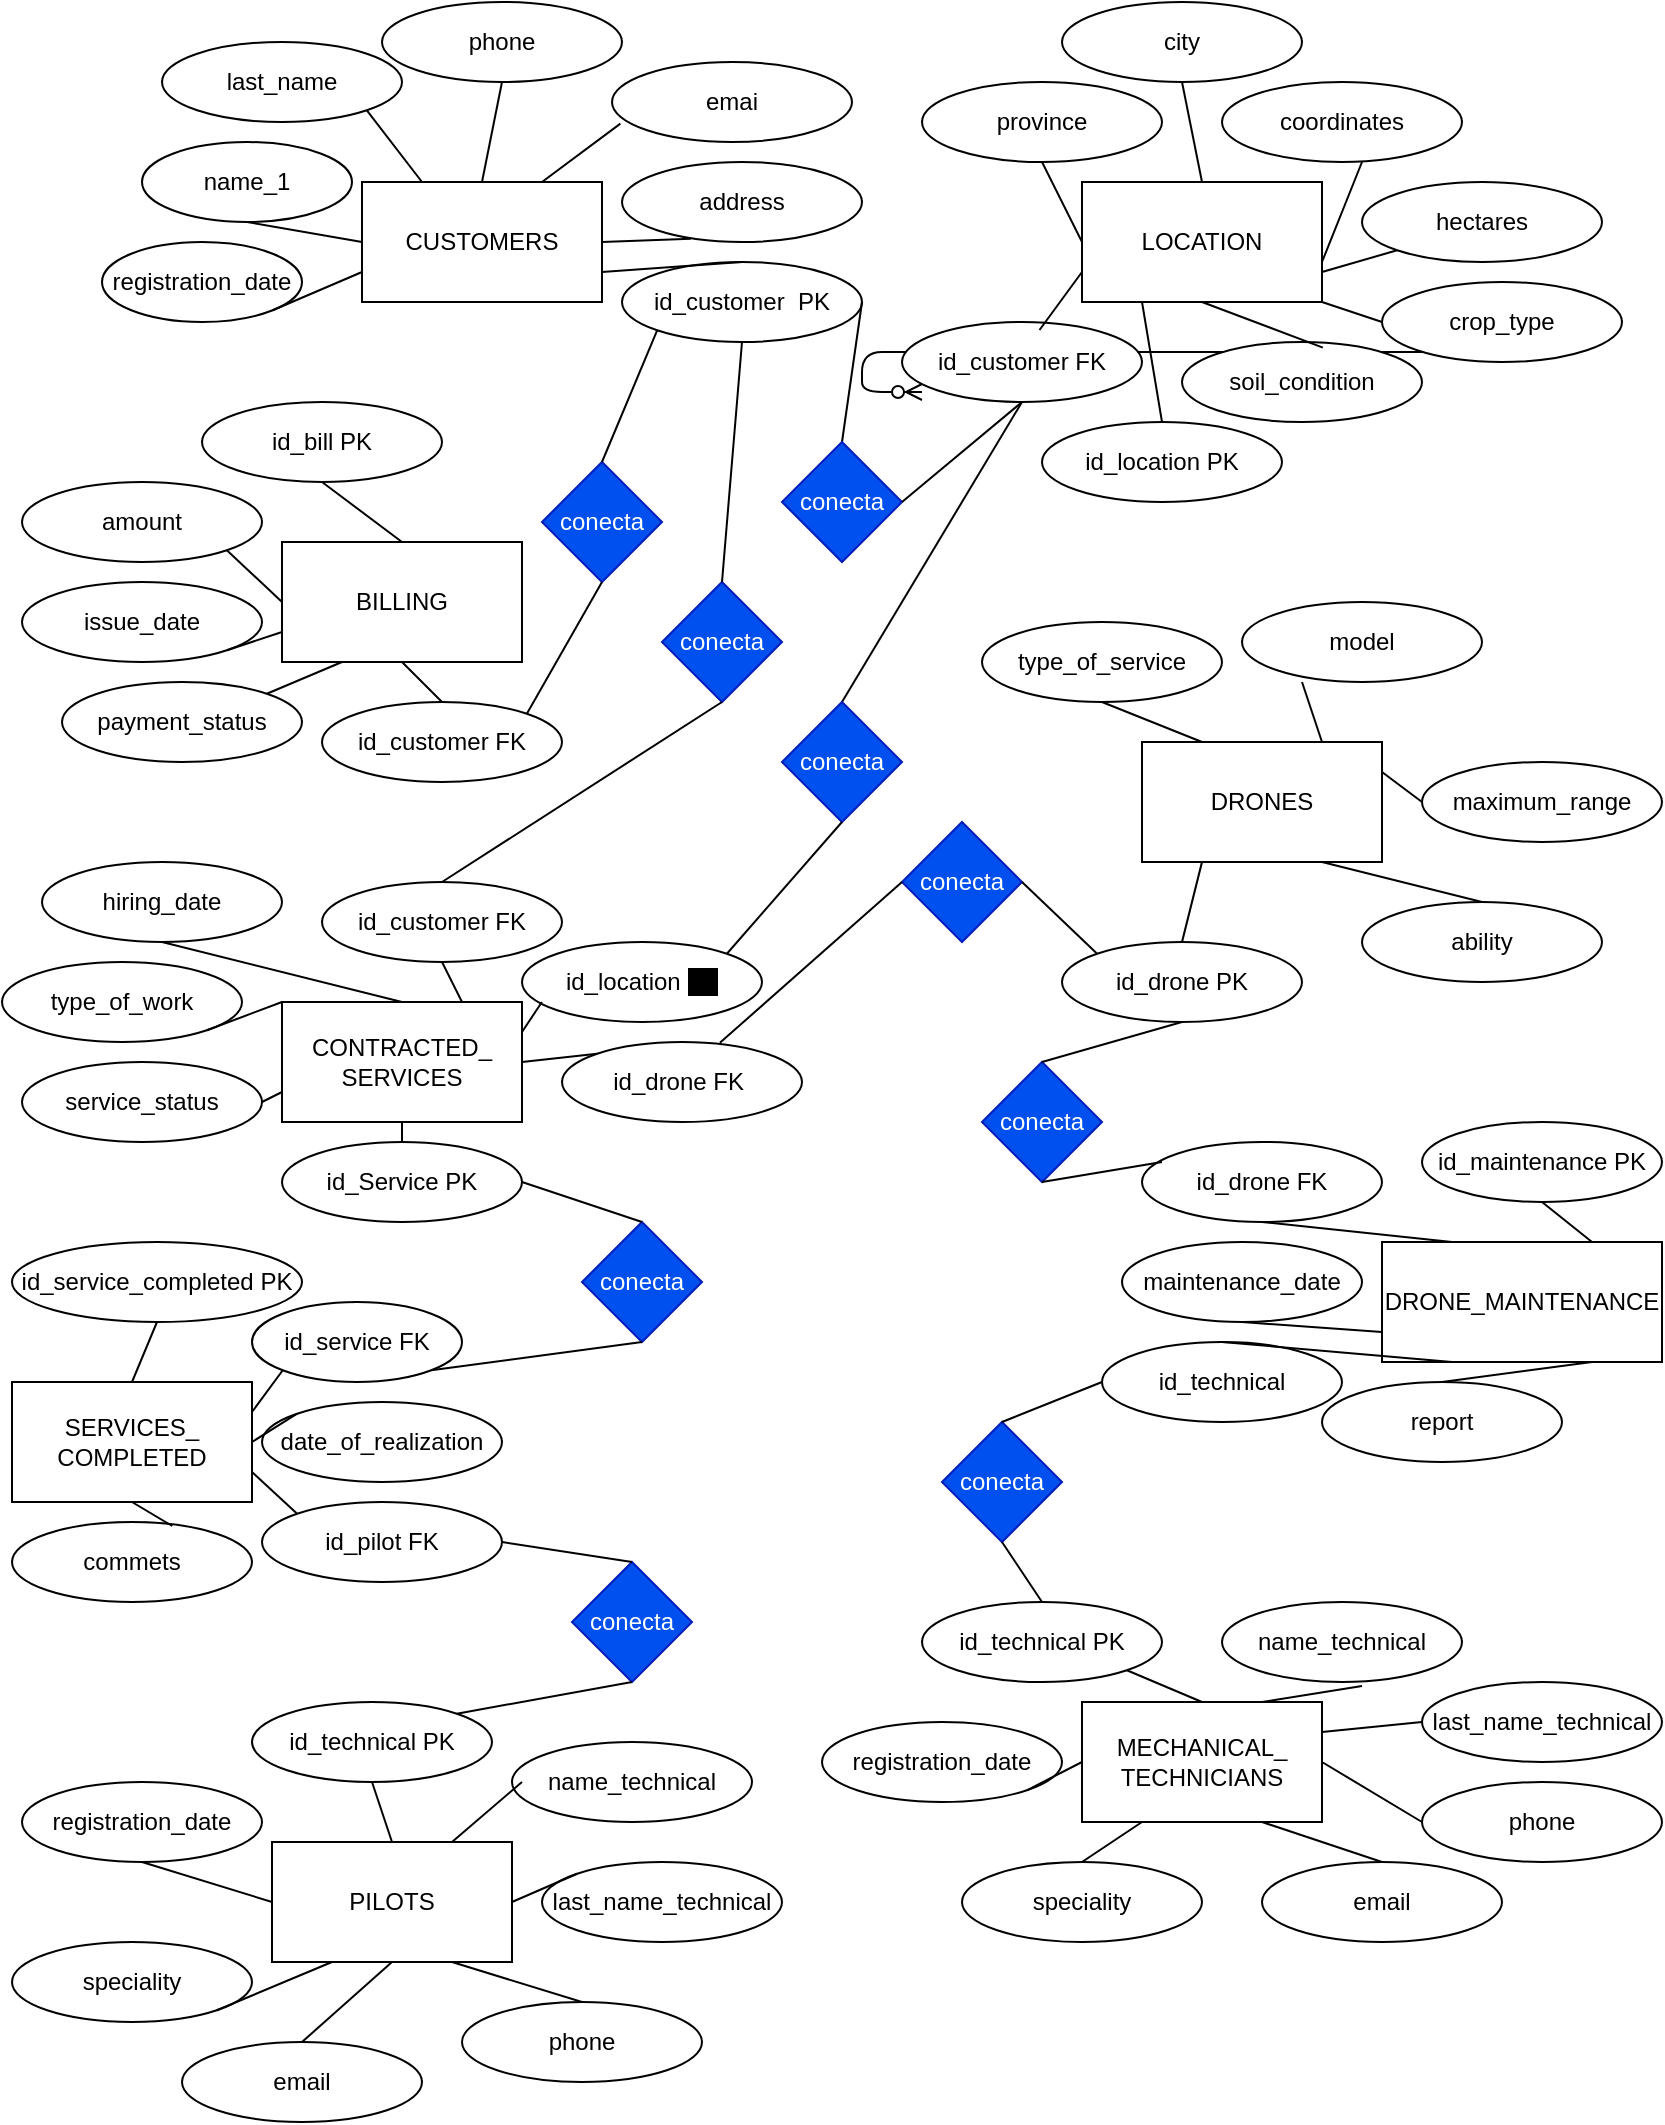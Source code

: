 <mxfile version="26.0.11">
  <diagram id="R2lEEEUBdFMjLlhIrx00" name="Page-1">
    <mxGraphModel dx="1050" dy="557" grid="1" gridSize="10" guides="1" tooltips="1" connect="1" arrows="1" fold="1" page="1" pageScale="1" pageWidth="850" pageHeight="1100" math="0" shadow="0" extFonts="Permanent Marker^https://fonts.googleapis.com/css?family=Permanent+Marker">
      <root>
        <mxCell id="0" />
        <mxCell id="1" parent="0" />
        <mxCell id="C-vyLk0tnHw3VtMMgP7b-12" value="" style="edgeStyle=entityRelationEdgeStyle;endArrow=ERzeroToMany;startArrow=ERone;endFill=1;startFill=0;" parent="1" edge="1">
          <mxGeometry width="100" height="100" relative="1" as="geometry">
            <mxPoint x="700" y="165" as="sourcePoint" />
            <mxPoint x="460" y="205" as="targetPoint" />
          </mxGeometry>
        </mxCell>
        <mxCell id="6nXi5a6gTjrj68JHjD3A-1" value="CUSTOMERS" style="rounded=0;whiteSpace=wrap;html=1;" parent="1" vertex="1">
          <mxGeometry x="180" y="100" width="120" height="60" as="geometry" />
        </mxCell>
        <mxCell id="6nXi5a6gTjrj68JHjD3A-2" value="id_customer&amp;nbsp; &lt;font style=&quot;color: light-dark(rgb(0, 0, 0), rgb(255, 0, 255));&quot;&gt;PK&lt;/font&gt;" style="ellipse;whiteSpace=wrap;html=1;" parent="1" vertex="1">
          <mxGeometry x="310" y="140" width="120" height="40" as="geometry" />
        </mxCell>
        <mxCell id="6nXi5a6gTjrj68JHjD3A-4" value="name_1" style="ellipse;whiteSpace=wrap;html=1;" parent="1" vertex="1">
          <mxGeometry x="70" y="80" width="105" height="40" as="geometry" />
        </mxCell>
        <mxCell id="6nXi5a6gTjrj68JHjD3A-5" value="last_name" style="ellipse;whiteSpace=wrap;html=1;" parent="1" vertex="1">
          <mxGeometry x="80" y="30" width="120" height="40" as="geometry" />
        </mxCell>
        <mxCell id="6nXi5a6gTjrj68JHjD3A-6" value="phone" style="ellipse;whiteSpace=wrap;html=1;" parent="1" vertex="1">
          <mxGeometry x="190" y="10" width="120" height="40" as="geometry" />
        </mxCell>
        <mxCell id="6nXi5a6gTjrj68JHjD3A-7" value="emai" style="ellipse;whiteSpace=wrap;html=1;" parent="1" vertex="1">
          <mxGeometry x="305" y="40" width="120" height="40" as="geometry" />
        </mxCell>
        <mxCell id="6nXi5a6gTjrj68JHjD3A-8" value="address" style="ellipse;whiteSpace=wrap;html=1;" parent="1" vertex="1">
          <mxGeometry x="310" y="90" width="120" height="40" as="geometry" />
        </mxCell>
        <mxCell id="6nXi5a6gTjrj68JHjD3A-10" style="edgeStyle=none;curved=1;rounded=0;orthogonalLoop=1;jettySize=auto;html=1;exitX=0.5;exitY=1;exitDx=0;exitDy=0;fontSize=12;startSize=8;endSize=8;" parent="1" source="6nXi5a6gTjrj68JHjD3A-7" target="6nXi5a6gTjrj68JHjD3A-7" edge="1">
          <mxGeometry relative="1" as="geometry" />
        </mxCell>
        <mxCell id="6nXi5a6gTjrj68JHjD3A-11" value="registration_date" style="ellipse;whiteSpace=wrap;html=1;" parent="1" vertex="1">
          <mxGeometry x="50" y="130" width="100" height="40" as="geometry" />
        </mxCell>
        <mxCell id="6nXi5a6gTjrj68JHjD3A-13" value="LOCATION" style="rounded=0;whiteSpace=wrap;html=1;" parent="1" vertex="1">
          <mxGeometry x="540" y="100" width="120" height="60" as="geometry" />
        </mxCell>
        <mxCell id="6nXi5a6gTjrj68JHjD3A-14" value="DRONES" style="rounded=0;whiteSpace=wrap;html=1;" parent="1" vertex="1">
          <mxGeometry x="570" y="380" width="120" height="60" as="geometry" />
        </mxCell>
        <mxCell id="6nXi5a6gTjrj68JHjD3A-15" value="id_location &lt;font style=&quot;color: light-dark(rgb(0, 0, 0), rgb(255, 51, 255));&quot;&gt;PK&lt;/font&gt;" style="ellipse;whiteSpace=wrap;html=1;" parent="1" vertex="1">
          <mxGeometry x="520" y="220" width="120" height="40" as="geometry" />
        </mxCell>
        <mxCell id="6nXi5a6gTjrj68JHjD3A-16" value="city" style="ellipse;whiteSpace=wrap;html=1;" parent="1" vertex="1">
          <mxGeometry x="530" y="10" width="120" height="40" as="geometry" />
        </mxCell>
        <mxCell id="6nXi5a6gTjrj68JHjD3A-17" value="coordinates" style="ellipse;whiteSpace=wrap;html=1;" parent="1" vertex="1">
          <mxGeometry x="610" y="50" width="120" height="40" as="geometry" />
        </mxCell>
        <mxCell id="6nXi5a6gTjrj68JHjD3A-18" value="hectares" style="ellipse;whiteSpace=wrap;html=1;" parent="1" vertex="1">
          <mxGeometry x="680" y="100" width="120" height="40" as="geometry" />
        </mxCell>
        <mxCell id="6nXi5a6gTjrj68JHjD3A-19" value="crop_type" style="ellipse;whiteSpace=wrap;html=1;" parent="1" vertex="1">
          <mxGeometry x="690" y="150" width="120" height="40" as="geometry" />
        </mxCell>
        <mxCell id="6nXi5a6gTjrj68JHjD3A-20" value="id_customer &lt;font style=&quot;color: light-dark(rgb(0, 0, 0), rgb(255, 255, 0));&quot;&gt;FK&lt;/font&gt;" style="ellipse;whiteSpace=wrap;html=1;" parent="1" vertex="1">
          <mxGeometry x="450" y="170" width="120" height="40" as="geometry" />
        </mxCell>
        <mxCell id="6nXi5a6gTjrj68JHjD3A-21" value="province" style="ellipse;whiteSpace=wrap;html=1;" parent="1" vertex="1">
          <mxGeometry x="460" y="50" width="120" height="40" as="geometry" />
        </mxCell>
        <mxCell id="6nXi5a6gTjrj68JHjD3A-22" value="soil_condition" style="ellipse;whiteSpace=wrap;html=1;" parent="1" vertex="1">
          <mxGeometry x="590" y="180" width="120" height="40" as="geometry" />
        </mxCell>
        <mxCell id="6nXi5a6gTjrj68JHjD3A-29" value="" style="endArrow=none;html=1;rounded=0;fontSize=12;startSize=8;endSize=8;curved=1;" parent="1" edge="1">
          <mxGeometry width="50" height="50" relative="1" as="geometry">
            <mxPoint x="660" y="140" as="sourcePoint" />
            <mxPoint x="680" y="90" as="targetPoint" />
            <Array as="points" />
          </mxGeometry>
        </mxCell>
        <mxCell id="6nXi5a6gTjrj68JHjD3A-30" value="" style="endArrow=none;html=1;rounded=0;fontSize=12;startSize=8;endSize=8;curved=1;exitX=0.5;exitY=0;exitDx=0;exitDy=0;entryX=0.5;entryY=1;entryDx=0;entryDy=0;" parent="1" source="6nXi5a6gTjrj68JHjD3A-13" target="6nXi5a6gTjrj68JHjD3A-16" edge="1">
          <mxGeometry width="50" height="50" relative="1" as="geometry">
            <mxPoint x="610" y="360" as="sourcePoint" />
            <mxPoint x="610" y="300" as="targetPoint" />
            <Array as="points" />
          </mxGeometry>
        </mxCell>
        <mxCell id="6nXi5a6gTjrj68JHjD3A-31" value="" style="endArrow=none;html=1;rounded=0;fontSize=12;startSize=8;endSize=8;curved=1;exitX=0;exitY=0.5;exitDx=0;exitDy=0;entryX=0.5;entryY=1;entryDx=0;entryDy=0;" parent="1" source="6nXi5a6gTjrj68JHjD3A-13" target="6nXi5a6gTjrj68JHjD3A-21" edge="1">
          <mxGeometry width="50" height="50" relative="1" as="geometry">
            <mxPoint x="620" y="230" as="sourcePoint" />
            <mxPoint x="670" y="180" as="targetPoint" />
          </mxGeometry>
        </mxCell>
        <mxCell id="6nXi5a6gTjrj68JHjD3A-32" value="" style="endArrow=none;html=1;rounded=0;fontSize=12;startSize=8;endSize=8;curved=1;entryX=1;entryY=0.75;entryDx=0;entryDy=0;exitX=0;exitY=1;exitDx=0;exitDy=0;" parent="1" source="6nXi5a6gTjrj68JHjD3A-18" target="6nXi5a6gTjrj68JHjD3A-13" edge="1">
          <mxGeometry width="50" height="50" relative="1" as="geometry">
            <mxPoint x="620" y="230" as="sourcePoint" />
            <mxPoint x="670" y="180" as="targetPoint" />
          </mxGeometry>
        </mxCell>
        <mxCell id="6nXi5a6gTjrj68JHjD3A-33" value="" style="endArrow=none;html=1;rounded=0;fontSize=12;startSize=8;endSize=8;curved=1;entryX=1;entryY=1;entryDx=0;entryDy=0;exitX=0;exitY=0.5;exitDx=0;exitDy=0;" parent="1" source="6nXi5a6gTjrj68JHjD3A-19" target="6nXi5a6gTjrj68JHjD3A-13" edge="1">
          <mxGeometry width="50" height="50" relative="1" as="geometry">
            <mxPoint x="620" y="230" as="sourcePoint" />
            <mxPoint x="670" y="180" as="targetPoint" />
          </mxGeometry>
        </mxCell>
        <mxCell id="6nXi5a6gTjrj68JHjD3A-36" value="" style="endArrow=none;html=1;rounded=0;fontSize=12;startSize=8;endSize=8;curved=1;entryX=0.5;entryY=1;entryDx=0;entryDy=0;exitX=0.587;exitY=0.07;exitDx=0;exitDy=0;exitPerimeter=0;" parent="1" source="6nXi5a6gTjrj68JHjD3A-22" target="6nXi5a6gTjrj68JHjD3A-13" edge="1">
          <mxGeometry width="50" height="50" relative="1" as="geometry">
            <mxPoint x="620" y="230" as="sourcePoint" />
            <mxPoint x="670" y="180" as="targetPoint" />
            <Array as="points" />
          </mxGeometry>
        </mxCell>
        <mxCell id="6nXi5a6gTjrj68JHjD3A-37" value="" style="endArrow=none;html=1;rounded=0;fontSize=12;startSize=8;endSize=8;curved=1;entryX=0.25;entryY=1;entryDx=0;entryDy=0;exitX=0.5;exitY=0;exitDx=0;exitDy=0;" parent="1" source="6nXi5a6gTjrj68JHjD3A-15" target="6nXi5a6gTjrj68JHjD3A-13" edge="1">
          <mxGeometry width="50" height="50" relative="1" as="geometry">
            <mxPoint x="620" y="230" as="sourcePoint" />
            <mxPoint x="670" y="180" as="targetPoint" />
          </mxGeometry>
        </mxCell>
        <mxCell id="6nXi5a6gTjrj68JHjD3A-38" value="" style="endArrow=none;html=1;rounded=0;fontSize=12;startSize=8;endSize=8;curved=1;entryX=0;entryY=0.75;entryDx=0;entryDy=0;exitX=0.573;exitY=0.1;exitDx=0;exitDy=0;exitPerimeter=0;" parent="1" source="6nXi5a6gTjrj68JHjD3A-20" target="6nXi5a6gTjrj68JHjD3A-13" edge="1">
          <mxGeometry width="50" height="50" relative="1" as="geometry">
            <mxPoint x="620" y="230" as="sourcePoint" />
            <mxPoint x="670" y="180" as="targetPoint" />
          </mxGeometry>
        </mxCell>
        <mxCell id="6nXi5a6gTjrj68JHjD3A-39" value="" style="endArrow=none;html=1;rounded=0;fontSize=12;startSize=8;endSize=8;curved=1;entryX=0.5;entryY=0;entryDx=0;entryDy=0;exitX=0.5;exitY=1;exitDx=0;exitDy=0;" parent="1" source="6nXi5a6gTjrj68JHjD3A-6" target="6nXi5a6gTjrj68JHjD3A-1" edge="1">
          <mxGeometry width="50" height="50" relative="1" as="geometry">
            <mxPoint x="620" y="230" as="sourcePoint" />
            <mxPoint x="670" y="180" as="targetPoint" />
          </mxGeometry>
        </mxCell>
        <mxCell id="6nXi5a6gTjrj68JHjD3A-40" value="" style="endArrow=none;html=1;rounded=0;fontSize=12;startSize=8;endSize=8;curved=1;entryX=0.035;entryY=0.77;entryDx=0;entryDy=0;entryPerimeter=0;exitX=0.75;exitY=0;exitDx=0;exitDy=0;" parent="1" source="6nXi5a6gTjrj68JHjD3A-1" target="6nXi5a6gTjrj68JHjD3A-7" edge="1">
          <mxGeometry width="50" height="50" relative="1" as="geometry">
            <mxPoint x="620" y="230" as="sourcePoint" />
            <mxPoint x="670" y="180" as="targetPoint" />
          </mxGeometry>
        </mxCell>
        <mxCell id="6nXi5a6gTjrj68JHjD3A-41" value="" style="endArrow=none;html=1;rounded=0;fontSize=12;startSize=8;endSize=8;curved=1;entryX=0.287;entryY=0.96;entryDx=0;entryDy=0;entryPerimeter=0;exitX=1;exitY=0.5;exitDx=0;exitDy=0;" parent="1" source="6nXi5a6gTjrj68JHjD3A-1" target="6nXi5a6gTjrj68JHjD3A-8" edge="1">
          <mxGeometry width="50" height="50" relative="1" as="geometry">
            <mxPoint x="620" y="230" as="sourcePoint" />
            <mxPoint x="670" y="180" as="targetPoint" />
          </mxGeometry>
        </mxCell>
        <mxCell id="6nXi5a6gTjrj68JHjD3A-43" value="" style="endArrow=none;html=1;rounded=0;fontSize=12;startSize=8;endSize=8;curved=1;entryX=0.5;entryY=0;entryDx=0;entryDy=0;exitX=1;exitY=0.75;exitDx=0;exitDy=0;" parent="1" source="6nXi5a6gTjrj68JHjD3A-1" target="6nXi5a6gTjrj68JHjD3A-2" edge="1">
          <mxGeometry width="50" height="50" relative="1" as="geometry">
            <mxPoint x="610" y="230" as="sourcePoint" />
            <mxPoint x="660" y="180" as="targetPoint" />
          </mxGeometry>
        </mxCell>
        <mxCell id="6nXi5a6gTjrj68JHjD3A-44" value="" style="endArrow=none;html=1;rounded=0;fontSize=12;startSize=8;endSize=8;curved=1;entryX=1;entryY=1;entryDx=0;entryDy=0;exitX=0.25;exitY=0;exitDx=0;exitDy=0;" parent="1" source="6nXi5a6gTjrj68JHjD3A-1" target="6nXi5a6gTjrj68JHjD3A-5" edge="1">
          <mxGeometry width="50" height="50" relative="1" as="geometry">
            <mxPoint x="610" y="230" as="sourcePoint" />
            <mxPoint x="660" y="180" as="targetPoint" />
          </mxGeometry>
        </mxCell>
        <mxCell id="6nXi5a6gTjrj68JHjD3A-45" value="" style="endArrow=none;html=1;rounded=0;fontSize=12;startSize=8;endSize=8;curved=1;entryX=0.5;entryY=1;entryDx=0;entryDy=0;exitX=0;exitY=0.5;exitDx=0;exitDy=0;" parent="1" source="6nXi5a6gTjrj68JHjD3A-1" target="6nXi5a6gTjrj68JHjD3A-4" edge="1">
          <mxGeometry width="50" height="50" relative="1" as="geometry">
            <mxPoint x="610" y="230" as="sourcePoint" />
            <mxPoint x="660" y="180" as="targetPoint" />
          </mxGeometry>
        </mxCell>
        <mxCell id="6nXi5a6gTjrj68JHjD3A-46" value="" style="endArrow=none;html=1;rounded=0;fontSize=12;startSize=8;endSize=8;curved=1;exitX=1;exitY=1;exitDx=0;exitDy=0;entryX=0;entryY=0.75;entryDx=0;entryDy=0;" parent="1" source="6nXi5a6gTjrj68JHjD3A-11" target="6nXi5a6gTjrj68JHjD3A-1" edge="1">
          <mxGeometry width="50" height="50" relative="1" as="geometry">
            <mxPoint x="610" y="230" as="sourcePoint" />
            <mxPoint x="660" y="180" as="targetPoint" />
          </mxGeometry>
        </mxCell>
        <mxCell id="6nXi5a6gTjrj68JHjD3A-47" value="" style="endArrow=none;html=1;rounded=0;fontSize=12;startSize=8;endSize=8;curved=1;entryX=0.5;entryY=0;entryDx=0;entryDy=0;exitX=1;exitY=0.5;exitDx=0;exitDy=0;" parent="1" source="6nXi5a6gTjrj68JHjD3A-2" target="6nXi5a6gTjrj68JHjD3A-48" edge="1">
          <mxGeometry width="50" height="50" relative="1" as="geometry">
            <mxPoint x="610" y="230" as="sourcePoint" />
            <mxPoint x="660" y="180" as="targetPoint" />
          </mxGeometry>
        </mxCell>
        <mxCell id="6nXi5a6gTjrj68JHjD3A-48" value="conecta" style="rhombus;whiteSpace=wrap;html=1;fillColor=#0050ef;fontColor=#ffffff;strokeColor=#001DBC;" parent="1" vertex="1">
          <mxGeometry x="390" y="230" width="60" height="60" as="geometry" />
        </mxCell>
        <mxCell id="6nXi5a6gTjrj68JHjD3A-49" value="" style="endArrow=none;html=1;rounded=0;fontSize=12;startSize=8;endSize=8;curved=1;entryX=0.5;entryY=1;entryDx=0;entryDy=0;exitX=1;exitY=0.5;exitDx=0;exitDy=0;" parent="1" source="6nXi5a6gTjrj68JHjD3A-48" target="6nXi5a6gTjrj68JHjD3A-20" edge="1">
          <mxGeometry width="50" height="50" relative="1" as="geometry">
            <mxPoint x="610" y="230" as="sourcePoint" />
            <mxPoint x="660" y="180" as="targetPoint" />
          </mxGeometry>
        </mxCell>
        <mxCell id="6nXi5a6gTjrj68JHjD3A-50" value="CONTRACTED_&lt;div&gt;SERVICES&lt;/div&gt;" style="rounded=0;whiteSpace=wrap;html=1;" parent="1" vertex="1">
          <mxGeometry x="140" y="510" width="120" height="60" as="geometry" />
        </mxCell>
        <mxCell id="6nXi5a6gTjrj68JHjD3A-51" value="id_customer &lt;font style=&quot;color: light-dark(rgb(0, 0, 0), rgb(255, 255, 0));&quot;&gt;FK&lt;/font&gt;" style="ellipse;whiteSpace=wrap;html=1;" parent="1" vertex="1">
          <mxGeometry x="160" y="450" width="120" height="40" as="geometry" />
        </mxCell>
        <mxCell id="6nXi5a6gTjrj68JHjD3A-52" value="hiring_date" style="ellipse;whiteSpace=wrap;html=1;" parent="1" vertex="1">
          <mxGeometry x="20" y="440" width="120" height="40" as="geometry" />
        </mxCell>
        <mxCell id="6nXi5a6gTjrj68JHjD3A-53" value="type_of_work" style="ellipse;whiteSpace=wrap;html=1;" parent="1" vertex="1">
          <mxGeometry y="490" width="120" height="40" as="geometry" />
        </mxCell>
        <mxCell id="6nXi5a6gTjrj68JHjD3A-54" value="service_status" style="ellipse;whiteSpace=wrap;html=1;" parent="1" vertex="1">
          <mxGeometry x="10" y="540" width="120" height="40" as="geometry" />
        </mxCell>
        <mxCell id="6nXi5a6gTjrj68JHjD3A-55" value="id_drone &lt;font style=&quot;color: light-dark(rgb(0, 0, 0), rgb(255, 255, 0));&quot;&gt;FK&lt;/font&gt;&amp;nbsp;" style="ellipse;whiteSpace=wrap;html=1;" parent="1" vertex="1">
          <mxGeometry x="280" y="530" width="120" height="40" as="geometry" />
        </mxCell>
        <mxCell id="6nXi5a6gTjrj68JHjD3A-56" value="id_Service &lt;font style=&quot;color: light-dark(rgb(0, 0, 0), rgb(255, 0, 255));&quot;&gt;PK&lt;/font&gt;" style="ellipse;whiteSpace=wrap;html=1;" parent="1" vertex="1">
          <mxGeometry x="140" y="580" width="120" height="40" as="geometry" />
        </mxCell>
        <mxCell id="6nXi5a6gTjrj68JHjD3A-57" value="id_location &lt;font style=&quot;color: light-dark(rgb(0, 0, 0), rgb(255, 255, 0)); background-color: light-dark(rgb(0, 0, 0), rgb(0, 0, 0));&quot;&gt;FK&lt;/font&gt;" style="ellipse;whiteSpace=wrap;html=1;" parent="1" vertex="1">
          <mxGeometry x="260" y="480" width="120" height="40" as="geometry" />
        </mxCell>
        <mxCell id="6nXi5a6gTjrj68JHjD3A-58" value="" style="endArrow=none;html=1;rounded=0;fontSize=12;startSize=8;endSize=8;curved=1;entryX=0.5;entryY=1;entryDx=0;entryDy=0;exitX=0.5;exitY=0;exitDx=0;exitDy=0;" parent="1" source="6nXi5a6gTjrj68JHjD3A-50" target="6nXi5a6gTjrj68JHjD3A-52" edge="1">
          <mxGeometry width="50" height="50" relative="1" as="geometry">
            <mxPoint x="240" y="290" as="sourcePoint" />
            <mxPoint x="290" y="240" as="targetPoint" />
          </mxGeometry>
        </mxCell>
        <mxCell id="6nXi5a6gTjrj68JHjD3A-59" value="" style="endArrow=none;html=1;rounded=0;fontSize=12;startSize=8;endSize=8;curved=1;entryX=0.5;entryY=1;entryDx=0;entryDy=0;exitX=0.75;exitY=0;exitDx=0;exitDy=0;" parent="1" source="6nXi5a6gTjrj68JHjD3A-50" target="6nXi5a6gTjrj68JHjD3A-51" edge="1">
          <mxGeometry width="50" height="50" relative="1" as="geometry">
            <mxPoint x="240" y="290" as="sourcePoint" />
            <mxPoint x="290" y="240" as="targetPoint" />
          </mxGeometry>
        </mxCell>
        <mxCell id="6nXi5a6gTjrj68JHjD3A-61" value="" style="endArrow=none;html=1;rounded=0;fontSize=12;startSize=8;endSize=8;curved=1;exitX=1;exitY=0.25;exitDx=0;exitDy=0;entryX=0.083;entryY=0.75;entryDx=0;entryDy=0;entryPerimeter=0;" parent="1" source="6nXi5a6gTjrj68JHjD3A-50" target="6nXi5a6gTjrj68JHjD3A-57" edge="1">
          <mxGeometry width="50" height="50" relative="1" as="geometry">
            <mxPoint x="240" y="290" as="sourcePoint" />
            <mxPoint x="320" y="380" as="targetPoint" />
          </mxGeometry>
        </mxCell>
        <mxCell id="6nXi5a6gTjrj68JHjD3A-62" value="" style="endArrow=none;html=1;rounded=0;fontSize=12;startSize=8;endSize=8;curved=1;entryX=0;entryY=0;entryDx=0;entryDy=0;exitX=1;exitY=0.5;exitDx=0;exitDy=0;" parent="1" source="6nXi5a6gTjrj68JHjD3A-50" target="6nXi5a6gTjrj68JHjD3A-55" edge="1">
          <mxGeometry width="50" height="50" relative="1" as="geometry">
            <mxPoint x="240" y="290" as="sourcePoint" />
            <mxPoint x="290" y="240" as="targetPoint" />
          </mxGeometry>
        </mxCell>
        <mxCell id="6nXi5a6gTjrj68JHjD3A-63" value="" style="endArrow=none;html=1;rounded=0;fontSize=12;startSize=8;endSize=8;curved=1;entryX=1;entryY=1;entryDx=0;entryDy=0;exitX=0;exitY=0;exitDx=0;exitDy=0;" parent="1" source="6nXi5a6gTjrj68JHjD3A-50" target="6nXi5a6gTjrj68JHjD3A-53" edge="1">
          <mxGeometry width="50" height="50" relative="1" as="geometry">
            <mxPoint x="240" y="290" as="sourcePoint" />
            <mxPoint x="290" y="240" as="targetPoint" />
          </mxGeometry>
        </mxCell>
        <mxCell id="6nXi5a6gTjrj68JHjD3A-65" value="" style="endArrow=none;html=1;rounded=0;fontSize=12;startSize=8;endSize=8;curved=1;entryX=0;entryY=0.75;entryDx=0;entryDy=0;exitX=1;exitY=0.5;exitDx=0;exitDy=0;" parent="1" source="6nXi5a6gTjrj68JHjD3A-54" target="6nXi5a6gTjrj68JHjD3A-50" edge="1">
          <mxGeometry width="50" height="50" relative="1" as="geometry">
            <mxPoint x="145" y="390" as="sourcePoint" />
            <mxPoint x="55" y="440" as="targetPoint" />
          </mxGeometry>
        </mxCell>
        <mxCell id="6nXi5a6gTjrj68JHjD3A-66" value="" style="endArrow=none;html=1;rounded=0;fontSize=12;startSize=8;endSize=8;curved=1;entryX=0.5;entryY=0;entryDx=0;entryDy=0;exitX=0.5;exitY=1;exitDx=0;exitDy=0;" parent="1" source="6nXi5a6gTjrj68JHjD3A-50" target="6nXi5a6gTjrj68JHjD3A-56" edge="1">
          <mxGeometry width="50" height="50" relative="1" as="geometry">
            <mxPoint x="240" y="290" as="sourcePoint" />
            <mxPoint x="290" y="240" as="targetPoint" />
          </mxGeometry>
        </mxCell>
        <mxCell id="6nXi5a6gTjrj68JHjD3A-83" value="conecta" style="rhombus;whiteSpace=wrap;html=1;fillColor=#0050ef;fontColor=#ffffff;strokeColor=#001DBC;" parent="1" vertex="1">
          <mxGeometry x="330" y="300" width="60" height="60" as="geometry" />
        </mxCell>
        <mxCell id="6nXi5a6gTjrj68JHjD3A-84" value="" style="endArrow=none;html=1;rounded=0;fontSize=12;startSize=8;endSize=8;curved=1;entryX=0.5;entryY=1;entryDx=0;entryDy=0;exitX=0.5;exitY=0;exitDx=0;exitDy=0;" parent="1" source="6nXi5a6gTjrj68JHjD3A-83" target="6nXi5a6gTjrj68JHjD3A-2" edge="1">
          <mxGeometry width="50" height="50" relative="1" as="geometry">
            <mxPoint x="240" y="290" as="sourcePoint" />
            <mxPoint x="290" y="240" as="targetPoint" />
          </mxGeometry>
        </mxCell>
        <mxCell id="6nXi5a6gTjrj68JHjD3A-85" value="" style="endArrow=none;html=1;rounded=0;fontSize=12;startSize=8;endSize=8;curved=1;entryX=0.5;entryY=1;entryDx=0;entryDy=0;exitX=0.5;exitY=0;exitDx=0;exitDy=0;" parent="1" source="6nXi5a6gTjrj68JHjD3A-51" target="6nXi5a6gTjrj68JHjD3A-83" edge="1">
          <mxGeometry width="50" height="50" relative="1" as="geometry">
            <mxPoint x="240" y="290" as="sourcePoint" />
            <mxPoint x="290" y="240" as="targetPoint" />
          </mxGeometry>
        </mxCell>
        <mxCell id="6nXi5a6gTjrj68JHjD3A-86" value="" style="endArrow=none;html=1;rounded=0;fontSize=12;startSize=8;endSize=8;curved=1;entryX=0.5;entryY=1;entryDx=0;entryDy=0;exitX=0.5;exitY=0;exitDx=0;exitDy=0;" parent="1" source="6nXi5a6gTjrj68JHjD3A-87" target="6nXi5a6gTjrj68JHjD3A-20" edge="1">
          <mxGeometry width="50" height="50" relative="1" as="geometry">
            <mxPoint x="495" y="390" as="sourcePoint" />
            <mxPoint x="545" y="340" as="targetPoint" />
          </mxGeometry>
        </mxCell>
        <mxCell id="6nXi5a6gTjrj68JHjD3A-87" value="conecta" style="rhombus;whiteSpace=wrap;html=1;fillColor=#0050ef;fontColor=#ffffff;strokeColor=#001DBC;" parent="1" vertex="1">
          <mxGeometry x="390" y="360" width="60" height="60" as="geometry" />
        </mxCell>
        <mxCell id="6nXi5a6gTjrj68JHjD3A-88" value="" style="endArrow=none;html=1;rounded=0;fontSize=12;startSize=8;endSize=8;curved=1;entryX=0.5;entryY=1;entryDx=0;entryDy=0;exitX=1;exitY=0;exitDx=0;exitDy=0;" parent="1" source="6nXi5a6gTjrj68JHjD3A-57" target="6nXi5a6gTjrj68JHjD3A-87" edge="1">
          <mxGeometry width="50" height="50" relative="1" as="geometry">
            <mxPoint x="460" y="290" as="sourcePoint" />
            <mxPoint x="510" y="240" as="targetPoint" />
          </mxGeometry>
        </mxCell>
        <mxCell id="6nXi5a6gTjrj68JHjD3A-89" value="id_drone &lt;font style=&quot;color: light-dark(rgb(0, 0, 0), rgb(255, 0, 255));&quot;&gt;PK&lt;/font&gt;" style="ellipse;whiteSpace=wrap;html=1;" parent="1" vertex="1">
          <mxGeometry x="530" y="480" width="120" height="40" as="geometry" />
        </mxCell>
        <mxCell id="6nXi5a6gTjrj68JHjD3A-90" value="model" style="ellipse;whiteSpace=wrap;html=1;" parent="1" vertex="1">
          <mxGeometry x="620" y="310" width="120" height="40" as="geometry" />
        </mxCell>
        <mxCell id="6nXi5a6gTjrj68JHjD3A-91" value="ability" style="ellipse;whiteSpace=wrap;html=1;" parent="1" vertex="1">
          <mxGeometry x="680" y="460" width="120" height="40" as="geometry" />
        </mxCell>
        <mxCell id="6nXi5a6gTjrj68JHjD3A-92" value="type_of_service" style="ellipse;whiteSpace=wrap;html=1;" parent="1" vertex="1">
          <mxGeometry x="490" y="320" width="120" height="40" as="geometry" />
        </mxCell>
        <mxCell id="6nXi5a6gTjrj68JHjD3A-93" value="maximum_range" style="ellipse;whiteSpace=wrap;html=1;" parent="1" vertex="1">
          <mxGeometry x="710" y="390" width="120" height="40" as="geometry" />
        </mxCell>
        <mxCell id="6nXi5a6gTjrj68JHjD3A-94" value="" style="endArrow=none;html=1;rounded=0;fontSize=12;startSize=8;endSize=8;curved=1;exitX=0.75;exitY=0;exitDx=0;exitDy=0;" parent="1" source="6nXi5a6gTjrj68JHjD3A-14" edge="1">
          <mxGeometry width="50" height="50" relative="1" as="geometry">
            <mxPoint x="600" y="400" as="sourcePoint" />
            <mxPoint x="650" y="350" as="targetPoint" />
          </mxGeometry>
        </mxCell>
        <mxCell id="6nXi5a6gTjrj68JHjD3A-96" value="" style="endArrow=none;html=1;rounded=0;fontSize=12;startSize=8;endSize=8;curved=1;entryX=0;entryY=0.5;entryDx=0;entryDy=0;exitX=1;exitY=0.25;exitDx=0;exitDy=0;" parent="1" source="6nXi5a6gTjrj68JHjD3A-14" target="6nXi5a6gTjrj68JHjD3A-93" edge="1">
          <mxGeometry width="50" height="50" relative="1" as="geometry">
            <mxPoint x="600" y="400" as="sourcePoint" />
            <mxPoint x="650" y="350" as="targetPoint" />
          </mxGeometry>
        </mxCell>
        <mxCell id="6nXi5a6gTjrj68JHjD3A-97" value="" style="endArrow=none;html=1;rounded=0;fontSize=12;startSize=8;endSize=8;curved=1;entryX=0.5;entryY=0;entryDx=0;entryDy=0;exitX=0.75;exitY=1;exitDx=0;exitDy=0;" parent="1" source="6nXi5a6gTjrj68JHjD3A-14" target="6nXi5a6gTjrj68JHjD3A-91" edge="1">
          <mxGeometry width="50" height="50" relative="1" as="geometry">
            <mxPoint x="600" y="400" as="sourcePoint" />
            <mxPoint x="650" y="350" as="targetPoint" />
          </mxGeometry>
        </mxCell>
        <mxCell id="6nXi5a6gTjrj68JHjD3A-99" value="" style="endArrow=none;html=1;rounded=0;fontSize=12;startSize=8;endSize=8;curved=1;entryX=0.5;entryY=1;entryDx=0;entryDy=0;exitX=0.25;exitY=0;exitDx=0;exitDy=0;" parent="1" source="6nXi5a6gTjrj68JHjD3A-14" target="6nXi5a6gTjrj68JHjD3A-92" edge="1">
          <mxGeometry width="50" height="50" relative="1" as="geometry">
            <mxPoint x="600" y="400" as="sourcePoint" />
            <mxPoint x="650" y="350" as="targetPoint" />
          </mxGeometry>
        </mxCell>
        <mxCell id="6nXi5a6gTjrj68JHjD3A-100" value="" style="endArrow=none;html=1;rounded=0;fontSize=12;startSize=8;endSize=8;curved=1;entryX=0.5;entryY=0;entryDx=0;entryDy=0;exitX=0.25;exitY=1;exitDx=0;exitDy=0;" parent="1" source="6nXi5a6gTjrj68JHjD3A-14" target="6nXi5a6gTjrj68JHjD3A-89" edge="1">
          <mxGeometry width="50" height="50" relative="1" as="geometry">
            <mxPoint x="600" y="400" as="sourcePoint" />
            <mxPoint x="650" y="350" as="targetPoint" />
          </mxGeometry>
        </mxCell>
        <mxCell id="6nXi5a6gTjrj68JHjD3A-101" value="conecta" style="rhombus;whiteSpace=wrap;html=1;fillColor=#0050ef;fontColor=#ffffff;strokeColor=#001DBC;" parent="1" vertex="1">
          <mxGeometry x="450" y="420" width="60" height="60" as="geometry" />
        </mxCell>
        <mxCell id="6nXi5a6gTjrj68JHjD3A-102" value="" style="endArrow=none;html=1;rounded=0;fontSize=12;startSize=8;endSize=8;curved=1;entryX=0.658;entryY=0.01;entryDx=0;entryDy=0;exitX=0;exitY=0.5;exitDx=0;exitDy=0;entryPerimeter=0;" parent="1" source="6nXi5a6gTjrj68JHjD3A-101" target="6nXi5a6gTjrj68JHjD3A-55" edge="1">
          <mxGeometry width="50" height="50" relative="1" as="geometry">
            <mxPoint x="330" y="460" as="sourcePoint" />
            <mxPoint x="380" y="410" as="targetPoint" />
          </mxGeometry>
        </mxCell>
        <mxCell id="6nXi5a6gTjrj68JHjD3A-103" value="" style="endArrow=none;html=1;rounded=0;fontSize=12;startSize=8;endSize=8;curved=1;entryX=0;entryY=0;entryDx=0;entryDy=0;exitX=1;exitY=0.5;exitDx=0;exitDy=0;" parent="1" source="6nXi5a6gTjrj68JHjD3A-101" target="6nXi5a6gTjrj68JHjD3A-89" edge="1">
          <mxGeometry width="50" height="50" relative="1" as="geometry">
            <mxPoint x="480" y="480" as="sourcePoint" />
            <mxPoint x="380" y="410" as="targetPoint" />
          </mxGeometry>
        </mxCell>
        <mxCell id="6nXi5a6gTjrj68JHjD3A-104" value="BILLING" style="rounded=0;whiteSpace=wrap;html=1;" parent="1" vertex="1">
          <mxGeometry x="140" y="280" width="120" height="60" as="geometry" />
        </mxCell>
        <mxCell id="6nXi5a6gTjrj68JHjD3A-105" value="id_bill &lt;font style=&quot;color: light-dark(rgb(0, 0, 0), rgb(255, 0, 255));&quot;&gt;PK&lt;/font&gt;" style="ellipse;whiteSpace=wrap;html=1;" parent="1" vertex="1">
          <mxGeometry x="100" y="210" width="120" height="40" as="geometry" />
        </mxCell>
        <mxCell id="6nXi5a6gTjrj68JHjD3A-106" value="id_customer &lt;font style=&quot;color: light-dark(rgb(0, 0, 0), rgb(255, 255, 0));&quot;&gt;FK&lt;/font&gt;" style="ellipse;whiteSpace=wrap;html=1;" parent="1" vertex="1">
          <mxGeometry x="160" y="360" width="120" height="40" as="geometry" />
        </mxCell>
        <mxCell id="6nXi5a6gTjrj68JHjD3A-107" value="payment_status" style="ellipse;whiteSpace=wrap;html=1;" parent="1" vertex="1">
          <mxGeometry x="30" y="350" width="120" height="40" as="geometry" />
        </mxCell>
        <mxCell id="6nXi5a6gTjrj68JHjD3A-108" value="issue_date" style="ellipse;whiteSpace=wrap;html=1;" parent="1" vertex="1">
          <mxGeometry x="10" y="300" width="120" height="40" as="geometry" />
        </mxCell>
        <mxCell id="6nXi5a6gTjrj68JHjD3A-109" value="amount" style="ellipse;whiteSpace=wrap;html=1;" parent="1" vertex="1">
          <mxGeometry x="10" y="250" width="120" height="40" as="geometry" />
        </mxCell>
        <mxCell id="6nXi5a6gTjrj68JHjD3A-110" value="conecta" style="rhombus;whiteSpace=wrap;html=1;fillColor=#0050ef;fontColor=#ffffff;strokeColor=#001DBC;" parent="1" vertex="1">
          <mxGeometry x="270" y="240" width="60" height="60" as="geometry" />
        </mxCell>
        <mxCell id="6nXi5a6gTjrj68JHjD3A-111" value="" style="endArrow=none;html=1;rounded=0;fontSize=12;startSize=8;endSize=8;curved=1;entryX=0.5;entryY=1;entryDx=0;entryDy=0;exitX=0.5;exitY=0;exitDx=0;exitDy=0;" parent="1" source="6nXi5a6gTjrj68JHjD3A-106" target="6nXi5a6gTjrj68JHjD3A-104" edge="1">
          <mxGeometry width="50" height="50" relative="1" as="geometry">
            <mxPoint x="190" y="410" as="sourcePoint" />
            <mxPoint x="240" y="360" as="targetPoint" />
          </mxGeometry>
        </mxCell>
        <mxCell id="6nXi5a6gTjrj68JHjD3A-112" value="" style="endArrow=none;html=1;rounded=0;fontSize=12;startSize=8;endSize=8;curved=1;entryX=0.25;entryY=1;entryDx=0;entryDy=0;exitX=1;exitY=0;exitDx=0;exitDy=0;" parent="1" source="6nXi5a6gTjrj68JHjD3A-107" target="6nXi5a6gTjrj68JHjD3A-104" edge="1">
          <mxGeometry width="50" height="50" relative="1" as="geometry">
            <mxPoint x="190" y="410" as="sourcePoint" />
            <mxPoint x="240" y="360" as="targetPoint" />
          </mxGeometry>
        </mxCell>
        <mxCell id="6nXi5a6gTjrj68JHjD3A-113" value="" style="endArrow=none;html=1;rounded=0;fontSize=12;startSize=8;endSize=8;curved=1;entryX=1;entryY=1;entryDx=0;entryDy=0;exitX=0;exitY=0.75;exitDx=0;exitDy=0;" parent="1" source="6nXi5a6gTjrj68JHjD3A-104" target="6nXi5a6gTjrj68JHjD3A-108" edge="1">
          <mxGeometry width="50" height="50" relative="1" as="geometry">
            <mxPoint x="190" y="410" as="sourcePoint" />
            <mxPoint x="240" y="360" as="targetPoint" />
          </mxGeometry>
        </mxCell>
        <mxCell id="6nXi5a6gTjrj68JHjD3A-114" value="" style="endArrow=none;html=1;rounded=0;fontSize=12;startSize=8;endSize=8;curved=1;entryX=1;entryY=1;entryDx=0;entryDy=0;exitX=0;exitY=0.5;exitDx=0;exitDy=0;" parent="1" source="6nXi5a6gTjrj68JHjD3A-104" target="6nXi5a6gTjrj68JHjD3A-109" edge="1">
          <mxGeometry width="50" height="50" relative="1" as="geometry">
            <mxPoint x="190" y="410" as="sourcePoint" />
            <mxPoint x="240" y="360" as="targetPoint" />
          </mxGeometry>
        </mxCell>
        <mxCell id="6nXi5a6gTjrj68JHjD3A-115" value="" style="endArrow=none;html=1;rounded=0;fontSize=12;startSize=8;endSize=8;curved=1;entryX=0.5;entryY=1;entryDx=0;entryDy=0;exitX=0.5;exitY=0;exitDx=0;exitDy=0;" parent="1" source="6nXi5a6gTjrj68JHjD3A-104" target="6nXi5a6gTjrj68JHjD3A-105" edge="1">
          <mxGeometry width="50" height="50" relative="1" as="geometry">
            <mxPoint x="190" y="410" as="sourcePoint" />
            <mxPoint x="240" y="360" as="targetPoint" />
          </mxGeometry>
        </mxCell>
        <mxCell id="6nXi5a6gTjrj68JHjD3A-116" value="" style="endArrow=none;html=1;rounded=0;fontSize=12;startSize=8;endSize=8;curved=1;entryX=0.5;entryY=1;entryDx=0;entryDy=0;exitX=1;exitY=0;exitDx=0;exitDy=0;" parent="1" source="6nXi5a6gTjrj68JHjD3A-106" target="6nXi5a6gTjrj68JHjD3A-110" edge="1">
          <mxGeometry width="50" height="50" relative="1" as="geometry">
            <mxPoint x="190" y="410" as="sourcePoint" />
            <mxPoint x="240" y="360" as="targetPoint" />
          </mxGeometry>
        </mxCell>
        <mxCell id="6nXi5a6gTjrj68JHjD3A-117" value="" style="endArrow=none;html=1;rounded=0;fontSize=12;startSize=8;endSize=8;curved=1;entryX=0;entryY=1;entryDx=0;entryDy=0;exitX=0.5;exitY=0;exitDx=0;exitDy=0;" parent="1" source="6nXi5a6gTjrj68JHjD3A-110" target="6nXi5a6gTjrj68JHjD3A-2" edge="1">
          <mxGeometry width="50" height="50" relative="1" as="geometry">
            <mxPoint x="190" y="410" as="sourcePoint" />
            <mxPoint x="240" y="360" as="targetPoint" />
          </mxGeometry>
        </mxCell>
        <mxCell id="6nXi5a6gTjrj68JHjD3A-118" value="DRONE_MAINTENANCE" style="rounded=0;whiteSpace=wrap;html=1;" parent="1" vertex="1">
          <mxGeometry x="690" y="630" width="140" height="60" as="geometry" />
        </mxCell>
        <mxCell id="6nXi5a6gTjrj68JHjD3A-119" value="id_maintenance &lt;font style=&quot;color: light-dark(rgb(0, 0, 0), rgb(255, 0, 255));&quot;&gt;PK&lt;/font&gt;" style="ellipse;whiteSpace=wrap;html=1;" parent="1" vertex="1">
          <mxGeometry x="710" y="570" width="120" height="40" as="geometry" />
        </mxCell>
        <mxCell id="6nXi5a6gTjrj68JHjD3A-120" value="id_drone &lt;font style=&quot;color: light-dark(rgb(0, 0, 0), rgb(255, 255, 0));&quot;&gt;FK&lt;/font&gt;" style="ellipse;whiteSpace=wrap;html=1;" parent="1" vertex="1">
          <mxGeometry x="570" y="580" width="120" height="40" as="geometry" />
        </mxCell>
        <mxCell id="6nXi5a6gTjrj68JHjD3A-121" value="maintenance_date" style="ellipse;whiteSpace=wrap;html=1;" parent="1" vertex="1">
          <mxGeometry x="560" y="630" width="120" height="40" as="geometry" />
        </mxCell>
        <mxCell id="6nXi5a6gTjrj68JHjD3A-122" value="report" style="ellipse;whiteSpace=wrap;html=1;" parent="1" vertex="1">
          <mxGeometry x="660" y="700" width="120" height="40" as="geometry" />
        </mxCell>
        <mxCell id="6nXi5a6gTjrj68JHjD3A-123" value="id_technical" style="ellipse;whiteSpace=wrap;html=1;" parent="1" vertex="1">
          <mxGeometry x="550" y="680" width="120" height="40" as="geometry" />
        </mxCell>
        <mxCell id="6nXi5a6gTjrj68JHjD3A-124" value="" style="endArrow=none;html=1;rounded=0;fontSize=12;startSize=8;endSize=8;curved=1;entryX=0.5;entryY=1;entryDx=0;entryDy=0;exitX=0.25;exitY=0;exitDx=0;exitDy=0;" parent="1" source="6nXi5a6gTjrj68JHjD3A-118" target="6nXi5a6gTjrj68JHjD3A-120" edge="1">
          <mxGeometry width="50" height="50" relative="1" as="geometry">
            <mxPoint x="510" y="780" as="sourcePoint" />
            <mxPoint x="560" y="730" as="targetPoint" />
          </mxGeometry>
        </mxCell>
        <mxCell id="6nXi5a6gTjrj68JHjD3A-125" value="" style="endArrow=none;html=1;rounded=0;fontSize=12;startSize=8;endSize=8;curved=1;entryX=0.5;entryY=1;entryDx=0;entryDy=0;exitX=0.75;exitY=0;exitDx=0;exitDy=0;" parent="1" source="6nXi5a6gTjrj68JHjD3A-118" target="6nXi5a6gTjrj68JHjD3A-119" edge="1">
          <mxGeometry width="50" height="50" relative="1" as="geometry">
            <mxPoint x="510" y="780" as="sourcePoint" />
            <mxPoint x="560" y="730" as="targetPoint" />
          </mxGeometry>
        </mxCell>
        <mxCell id="6nXi5a6gTjrj68JHjD3A-126" value="" style="endArrow=none;html=1;rounded=0;fontSize=12;startSize=8;endSize=8;curved=1;entryX=0.25;entryY=1;entryDx=0;entryDy=0;exitX=0.5;exitY=0;exitDx=0;exitDy=0;" parent="1" source="6nXi5a6gTjrj68JHjD3A-123" target="6nXi5a6gTjrj68JHjD3A-118" edge="1">
          <mxGeometry width="50" height="50" relative="1" as="geometry">
            <mxPoint x="510" y="780" as="sourcePoint" />
            <mxPoint x="560" y="730" as="targetPoint" />
          </mxGeometry>
        </mxCell>
        <mxCell id="6nXi5a6gTjrj68JHjD3A-127" value="" style="endArrow=none;html=1;rounded=0;fontSize=12;startSize=8;endSize=8;curved=1;entryX=0.75;entryY=1;entryDx=0;entryDy=0;exitX=0.5;exitY=0;exitDx=0;exitDy=0;" parent="1" source="6nXi5a6gTjrj68JHjD3A-122" target="6nXi5a6gTjrj68JHjD3A-118" edge="1">
          <mxGeometry width="50" height="50" relative="1" as="geometry">
            <mxPoint x="510" y="780" as="sourcePoint" />
            <mxPoint x="560" y="730" as="targetPoint" />
          </mxGeometry>
        </mxCell>
        <mxCell id="6nXi5a6gTjrj68JHjD3A-128" value="" style="endArrow=none;html=1;rounded=0;fontSize=12;startSize=8;endSize=8;curved=1;entryX=0.5;entryY=1;entryDx=0;entryDy=0;exitX=0;exitY=0.75;exitDx=0;exitDy=0;" parent="1" source="6nXi5a6gTjrj68JHjD3A-118" target="6nXi5a6gTjrj68JHjD3A-121" edge="1">
          <mxGeometry width="50" height="50" relative="1" as="geometry">
            <mxPoint x="510" y="780" as="sourcePoint" />
            <mxPoint x="560" y="730" as="targetPoint" />
          </mxGeometry>
        </mxCell>
        <mxCell id="6nXi5a6gTjrj68JHjD3A-129" value="conecta" style="rhombus;whiteSpace=wrap;html=1;fillColor=#0050ef;fontColor=#ffffff;strokeColor=#001DBC;" parent="1" vertex="1">
          <mxGeometry x="490" y="540" width="60" height="60" as="geometry" />
        </mxCell>
        <mxCell id="6nXi5a6gTjrj68JHjD3A-130" value="" style="endArrow=none;html=1;rounded=0;fontSize=12;startSize=8;endSize=8;curved=1;entryX=0.5;entryY=1;entryDx=0;entryDy=0;" parent="1" target="6nXi5a6gTjrj68JHjD3A-129" edge="1">
          <mxGeometry width="50" height="50" relative="1" as="geometry">
            <mxPoint x="580" y="590" as="sourcePoint" />
            <mxPoint x="560" y="730" as="targetPoint" />
          </mxGeometry>
        </mxCell>
        <mxCell id="6nXi5a6gTjrj68JHjD3A-131" value="" style="endArrow=none;html=1;rounded=0;fontSize=12;startSize=8;endSize=8;curved=1;entryX=0.5;entryY=1;entryDx=0;entryDy=0;exitX=0.5;exitY=0;exitDx=0;exitDy=0;" parent="1" source="6nXi5a6gTjrj68JHjD3A-129" target="6nXi5a6gTjrj68JHjD3A-89" edge="1">
          <mxGeometry width="50" height="50" relative="1" as="geometry">
            <mxPoint x="510" y="780" as="sourcePoint" />
            <mxPoint x="560" y="730" as="targetPoint" />
          </mxGeometry>
        </mxCell>
        <mxCell id="6nXi5a6gTjrj68JHjD3A-132" value="SERVICES_&lt;div&gt;COMPLETED&lt;/div&gt;" style="rounded=0;whiteSpace=wrap;html=1;" parent="1" vertex="1">
          <mxGeometry x="5" y="700" width="120" height="60" as="geometry" />
        </mxCell>
        <mxCell id="6nXi5a6gTjrj68JHjD3A-133" value="id_service_completed &lt;font style=&quot;color: light-dark(rgb(0, 0, 0), rgb(255, 0, 255));&quot;&gt;PK&lt;/font&gt;" style="ellipse;whiteSpace=wrap;html=1;" parent="1" vertex="1">
          <mxGeometry x="5" y="630" width="145" height="40" as="geometry" />
        </mxCell>
        <mxCell id="6nXi5a6gTjrj68JHjD3A-134" value="id_service &lt;font style=&quot;color: light-dark(rgb(0, 0, 0), rgb(255, 255, 0));&quot;&gt;FK&lt;/font&gt;" style="ellipse;whiteSpace=wrap;html=1;" parent="1" vertex="1">
          <mxGeometry x="125" y="660" width="105" height="40" as="geometry" />
        </mxCell>
        <mxCell id="6nXi5a6gTjrj68JHjD3A-135" value="id_pilot &lt;font style=&quot;color: light-dark(rgb(0, 0, 0), rgb(255, 255, 0));&quot;&gt;FK&lt;/font&gt;" style="ellipse;whiteSpace=wrap;html=1;" parent="1" vertex="1">
          <mxGeometry x="130" y="760" width="120" height="40" as="geometry" />
        </mxCell>
        <mxCell id="6nXi5a6gTjrj68JHjD3A-136" value="date_of_realization" style="ellipse;whiteSpace=wrap;html=1;" parent="1" vertex="1">
          <mxGeometry x="130" y="710" width="120" height="40" as="geometry" />
        </mxCell>
        <mxCell id="6nXi5a6gTjrj68JHjD3A-138" value="commets" style="ellipse;whiteSpace=wrap;html=1;" parent="1" vertex="1">
          <mxGeometry x="5" y="770" width="120" height="40" as="geometry" />
        </mxCell>
        <mxCell id="6nXi5a6gTjrj68JHjD3A-139" value="" style="endArrow=none;html=1;rounded=0;fontSize=12;startSize=8;endSize=8;curved=1;entryX=0.5;entryY=1;entryDx=0;entryDy=0;exitX=0.5;exitY=0;exitDx=0;exitDy=0;" parent="1" source="6nXi5a6gTjrj68JHjD3A-132" target="6nXi5a6gTjrj68JHjD3A-133" edge="1">
          <mxGeometry width="50" height="50" relative="1" as="geometry">
            <mxPoint x="220" y="800" as="sourcePoint" />
            <mxPoint x="270" y="750" as="targetPoint" />
          </mxGeometry>
        </mxCell>
        <mxCell id="6nXi5a6gTjrj68JHjD3A-140" value="" style="endArrow=none;html=1;rounded=0;fontSize=12;startSize=8;endSize=8;curved=1;entryX=0;entryY=1;entryDx=0;entryDy=0;exitX=1;exitY=0.25;exitDx=0;exitDy=0;" parent="1" source="6nXi5a6gTjrj68JHjD3A-132" target="6nXi5a6gTjrj68JHjD3A-134" edge="1">
          <mxGeometry width="50" height="50" relative="1" as="geometry">
            <mxPoint x="220" y="800" as="sourcePoint" />
            <mxPoint x="270" y="750" as="targetPoint" />
          </mxGeometry>
        </mxCell>
        <mxCell id="6nXi5a6gTjrj68JHjD3A-141" value="" style="endArrow=none;html=1;rounded=0;fontSize=12;startSize=8;endSize=8;curved=1;entryX=0;entryY=0;entryDx=0;entryDy=0;exitX=1;exitY=0.5;exitDx=0;exitDy=0;" parent="1" source="6nXi5a6gTjrj68JHjD3A-132" target="6nXi5a6gTjrj68JHjD3A-136" edge="1">
          <mxGeometry width="50" height="50" relative="1" as="geometry">
            <mxPoint x="220" y="800" as="sourcePoint" />
            <mxPoint x="270" y="750" as="targetPoint" />
          </mxGeometry>
        </mxCell>
        <mxCell id="6nXi5a6gTjrj68JHjD3A-142" value="" style="endArrow=none;html=1;rounded=0;fontSize=12;startSize=8;endSize=8;curved=1;entryX=0;entryY=0;entryDx=0;entryDy=0;exitX=1;exitY=0.75;exitDx=0;exitDy=0;" parent="1" source="6nXi5a6gTjrj68JHjD3A-132" target="6nXi5a6gTjrj68JHjD3A-135" edge="1">
          <mxGeometry width="50" height="50" relative="1" as="geometry">
            <mxPoint x="220" y="800" as="sourcePoint" />
            <mxPoint x="270" y="750" as="targetPoint" />
          </mxGeometry>
        </mxCell>
        <mxCell id="6nXi5a6gTjrj68JHjD3A-143" value="" style="endArrow=none;html=1;rounded=0;fontSize=12;startSize=8;endSize=8;curved=1;entryX=0.5;entryY=1;entryDx=0;entryDy=0;exitX=0.668;exitY=0.05;exitDx=0;exitDy=0;exitPerimeter=0;" parent="1" source="6nXi5a6gTjrj68JHjD3A-138" target="6nXi5a6gTjrj68JHjD3A-132" edge="1">
          <mxGeometry width="50" height="50" relative="1" as="geometry">
            <mxPoint x="220" y="800" as="sourcePoint" />
            <mxPoint x="270" y="750" as="targetPoint" />
          </mxGeometry>
        </mxCell>
        <mxCell id="6nXi5a6gTjrj68JHjD3A-144" value="conecta" style="rhombus;whiteSpace=wrap;html=1;fillColor=#0050ef;fontColor=#ffffff;strokeColor=#001DBC;" parent="1" vertex="1">
          <mxGeometry x="290" y="620" width="60" height="60" as="geometry" />
        </mxCell>
        <mxCell id="6nXi5a6gTjrj68JHjD3A-145" value="" style="endArrow=none;html=1;rounded=0;fontSize=12;startSize=8;endSize=8;curved=1;entryX=1;entryY=0.5;entryDx=0;entryDy=0;exitX=0.5;exitY=0;exitDx=0;exitDy=0;" parent="1" source="6nXi5a6gTjrj68JHjD3A-144" target="6nXi5a6gTjrj68JHjD3A-56" edge="1">
          <mxGeometry width="50" height="50" relative="1" as="geometry">
            <mxPoint x="220" y="800" as="sourcePoint" />
            <mxPoint x="270" y="750" as="targetPoint" />
          </mxGeometry>
        </mxCell>
        <mxCell id="6nXi5a6gTjrj68JHjD3A-146" value="" style="endArrow=none;html=1;rounded=0;fontSize=12;startSize=8;endSize=8;curved=1;entryX=0.5;entryY=1;entryDx=0;entryDy=0;exitX=1;exitY=1;exitDx=0;exitDy=0;" parent="1" source="6nXi5a6gTjrj68JHjD3A-134" target="6nXi5a6gTjrj68JHjD3A-144" edge="1">
          <mxGeometry width="50" height="50" relative="1" as="geometry">
            <mxPoint x="220" y="800" as="sourcePoint" />
            <mxPoint x="270" y="750" as="targetPoint" />
          </mxGeometry>
        </mxCell>
        <mxCell id="6nXi5a6gTjrj68JHjD3A-147" value="MECHANICAL_&lt;div&gt;TECHNICIANS&lt;/div&gt;" style="rounded=0;whiteSpace=wrap;html=1;" parent="1" vertex="1">
          <mxGeometry x="540" y="860" width="120" height="60" as="geometry" />
        </mxCell>
        <mxCell id="6nXi5a6gTjrj68JHjD3A-148" value="name_technical" style="ellipse;whiteSpace=wrap;html=1;" parent="1" vertex="1">
          <mxGeometry x="610" y="810" width="120" height="40" as="geometry" />
        </mxCell>
        <mxCell id="6nXi5a6gTjrj68JHjD3A-149" value="phone" style="ellipse;whiteSpace=wrap;html=1;" parent="1" vertex="1">
          <mxGeometry x="710" y="900" width="120" height="40" as="geometry" />
        </mxCell>
        <mxCell id="6nXi5a6gTjrj68JHjD3A-150" value="last_name_technical" style="ellipse;whiteSpace=wrap;html=1;" parent="1" vertex="1">
          <mxGeometry x="710" y="850" width="120" height="40" as="geometry" />
        </mxCell>
        <mxCell id="6nXi5a6gTjrj68JHjD3A-151" value="email" style="ellipse;whiteSpace=wrap;html=1;" parent="1" vertex="1">
          <mxGeometry x="630" y="940" width="120" height="40" as="geometry" />
        </mxCell>
        <mxCell id="6nXi5a6gTjrj68JHjD3A-152" value="speciality" style="ellipse;whiteSpace=wrap;html=1;" parent="1" vertex="1">
          <mxGeometry x="480" y="940" width="120" height="40" as="geometry" />
        </mxCell>
        <mxCell id="6nXi5a6gTjrj68JHjD3A-153" value="id_technical &lt;font style=&quot;color: light-dark(rgb(0, 0, 0), rgb(255, 0, 255));&quot;&gt;PK&lt;/font&gt;" style="ellipse;whiteSpace=wrap;html=1;" parent="1" vertex="1">
          <mxGeometry x="460" y="810" width="120" height="40" as="geometry" />
        </mxCell>
        <mxCell id="6nXi5a6gTjrj68JHjD3A-154" value="registration_date" style="ellipse;whiteSpace=wrap;html=1;" parent="1" vertex="1">
          <mxGeometry x="410" y="870" width="120" height="40" as="geometry" />
        </mxCell>
        <mxCell id="6nXi5a6gTjrj68JHjD3A-155" value="" style="endArrow=none;html=1;rounded=0;fontSize=12;startSize=8;endSize=8;curved=1;exitX=0.75;exitY=0;exitDx=0;exitDy=0;" parent="1" source="6nXi5a6gTjrj68JHjD3A-147" edge="1">
          <mxGeometry width="50" height="50" relative="1" as="geometry">
            <mxPoint x="620" y="900" as="sourcePoint" />
            <mxPoint x="680" y="852" as="targetPoint" />
          </mxGeometry>
        </mxCell>
        <mxCell id="6nXi5a6gTjrj68JHjD3A-156" value="" style="endArrow=none;html=1;rounded=0;fontSize=12;startSize=8;endSize=8;curved=1;entryX=1;entryY=1;entryDx=0;entryDy=0;exitX=0.5;exitY=0;exitDx=0;exitDy=0;" parent="1" source="6nXi5a6gTjrj68JHjD3A-147" target="6nXi5a6gTjrj68JHjD3A-153" edge="1">
          <mxGeometry width="50" height="50" relative="1" as="geometry">
            <mxPoint x="620" y="900" as="sourcePoint" />
            <mxPoint x="670" y="850" as="targetPoint" />
          </mxGeometry>
        </mxCell>
        <mxCell id="6nXi5a6gTjrj68JHjD3A-157" value="" style="endArrow=none;html=1;rounded=0;fontSize=12;startSize=8;endSize=8;curved=1;entryX=1;entryY=1;entryDx=0;entryDy=0;exitX=0;exitY=0.5;exitDx=0;exitDy=0;" parent="1" source="6nXi5a6gTjrj68JHjD3A-147" target="6nXi5a6gTjrj68JHjD3A-154" edge="1">
          <mxGeometry width="50" height="50" relative="1" as="geometry">
            <mxPoint x="620" y="900" as="sourcePoint" />
            <mxPoint x="670" y="850" as="targetPoint" />
          </mxGeometry>
        </mxCell>
        <mxCell id="6nXi5a6gTjrj68JHjD3A-158" value="" style="endArrow=none;html=1;rounded=0;fontSize=12;startSize=8;endSize=8;curved=1;entryX=0.5;entryY=0;entryDx=0;entryDy=0;exitX=0.25;exitY=1;exitDx=0;exitDy=0;" parent="1" source="6nXi5a6gTjrj68JHjD3A-147" target="6nXi5a6gTjrj68JHjD3A-152" edge="1">
          <mxGeometry width="50" height="50" relative="1" as="geometry">
            <mxPoint x="620" y="900" as="sourcePoint" />
            <mxPoint x="670" y="850" as="targetPoint" />
          </mxGeometry>
        </mxCell>
        <mxCell id="6nXi5a6gTjrj68JHjD3A-159" value="" style="endArrow=none;html=1;rounded=0;fontSize=12;startSize=8;endSize=8;curved=1;entryX=0.5;entryY=0;entryDx=0;entryDy=0;exitX=0.75;exitY=1;exitDx=0;exitDy=0;" parent="1" source="6nXi5a6gTjrj68JHjD3A-147" target="6nXi5a6gTjrj68JHjD3A-151" edge="1">
          <mxGeometry width="50" height="50" relative="1" as="geometry">
            <mxPoint x="620" y="900" as="sourcePoint" />
            <mxPoint x="670" y="850" as="targetPoint" />
          </mxGeometry>
        </mxCell>
        <mxCell id="6nXi5a6gTjrj68JHjD3A-160" value="" style="endArrow=none;html=1;rounded=0;fontSize=12;startSize=8;endSize=8;curved=1;entryX=0;entryY=0.5;entryDx=0;entryDy=0;exitX=1;exitY=0.25;exitDx=0;exitDy=0;" parent="1" source="6nXi5a6gTjrj68JHjD3A-147" target="6nXi5a6gTjrj68JHjD3A-150" edge="1">
          <mxGeometry width="50" height="50" relative="1" as="geometry">
            <mxPoint x="620" y="900" as="sourcePoint" />
            <mxPoint x="670" y="850" as="targetPoint" />
          </mxGeometry>
        </mxCell>
        <mxCell id="6nXi5a6gTjrj68JHjD3A-161" value="" style="endArrow=none;html=1;rounded=0;fontSize=12;startSize=8;endSize=8;curved=1;entryX=0;entryY=0.5;entryDx=0;entryDy=0;exitX=1;exitY=0.5;exitDx=0;exitDy=0;" parent="1" source="6nXi5a6gTjrj68JHjD3A-147" target="6nXi5a6gTjrj68JHjD3A-149" edge="1">
          <mxGeometry width="50" height="50" relative="1" as="geometry">
            <mxPoint x="620" y="900" as="sourcePoint" />
            <mxPoint x="670" y="850" as="targetPoint" />
          </mxGeometry>
        </mxCell>
        <mxCell id="6nXi5a6gTjrj68JHjD3A-162" value="conecta" style="rhombus;whiteSpace=wrap;html=1;fillColor=#0050ef;fontColor=#ffffff;strokeColor=#001DBC;" parent="1" vertex="1">
          <mxGeometry x="470" y="720" width="60" height="60" as="geometry" />
        </mxCell>
        <mxCell id="6nXi5a6gTjrj68JHjD3A-163" value="" style="endArrow=none;html=1;rounded=0;fontSize=12;startSize=8;endSize=8;curved=1;entryX=0;entryY=0.5;entryDx=0;entryDy=0;exitX=0.5;exitY=0;exitDx=0;exitDy=0;" parent="1" source="6nXi5a6gTjrj68JHjD3A-162" target="6nXi5a6gTjrj68JHjD3A-123" edge="1">
          <mxGeometry width="50" height="50" relative="1" as="geometry">
            <mxPoint x="520" y="810" as="sourcePoint" />
            <mxPoint x="570" y="760" as="targetPoint" />
          </mxGeometry>
        </mxCell>
        <mxCell id="6nXi5a6gTjrj68JHjD3A-164" value="" style="endArrow=none;html=1;rounded=0;fontSize=12;startSize=8;endSize=8;curved=1;entryX=0.5;entryY=1;entryDx=0;entryDy=0;" parent="1" target="6nXi5a6gTjrj68JHjD3A-162" edge="1">
          <mxGeometry width="50" height="50" relative="1" as="geometry">
            <mxPoint x="520" y="810" as="sourcePoint" />
            <mxPoint x="570" y="760" as="targetPoint" />
          </mxGeometry>
        </mxCell>
        <mxCell id="6nXi5a6gTjrj68JHjD3A-165" value="PILOTS" style="rounded=0;whiteSpace=wrap;html=1;" parent="1" vertex="1">
          <mxGeometry x="135" y="930" width="120" height="60" as="geometry" />
        </mxCell>
        <mxCell id="6nXi5a6gTjrj68JHjD3A-166" value="name_technical" style="ellipse;whiteSpace=wrap;html=1;" parent="1" vertex="1">
          <mxGeometry x="255" y="880" width="120" height="40" as="geometry" />
        </mxCell>
        <mxCell id="6nXi5a6gTjrj68JHjD3A-167" value="registration_date" style="ellipse;whiteSpace=wrap;html=1;" parent="1" vertex="1">
          <mxGeometry x="10" y="900" width="120" height="40" as="geometry" />
        </mxCell>
        <mxCell id="6nXi5a6gTjrj68JHjD3A-168" value="id_technical &lt;font style=&quot;color: light-dark(rgb(0, 0, 0), rgb(255, 0, 255));&quot;&gt;PK&lt;/font&gt;" style="ellipse;whiteSpace=wrap;html=1;" parent="1" vertex="1">
          <mxGeometry x="125" y="860" width="120" height="40" as="geometry" />
        </mxCell>
        <mxCell id="6nXi5a6gTjrj68JHjD3A-170" value="speciality" style="ellipse;whiteSpace=wrap;html=1;" parent="1" vertex="1">
          <mxGeometry x="5" y="980" width="120" height="40" as="geometry" />
        </mxCell>
        <mxCell id="6nXi5a6gTjrj68JHjD3A-171" value="last_name_technical" style="ellipse;whiteSpace=wrap;html=1;" parent="1" vertex="1">
          <mxGeometry x="270" y="940" width="120" height="40" as="geometry" />
        </mxCell>
        <mxCell id="6nXi5a6gTjrj68JHjD3A-172" value="email" style="ellipse;whiteSpace=wrap;html=1;" parent="1" vertex="1">
          <mxGeometry x="90" y="1030" width="120" height="40" as="geometry" />
        </mxCell>
        <mxCell id="6nXi5a6gTjrj68JHjD3A-173" value="phone" style="ellipse;whiteSpace=wrap;html=1;" parent="1" vertex="1">
          <mxGeometry x="230" y="1010" width="120" height="40" as="geometry" />
        </mxCell>
        <mxCell id="6nXi5a6gTjrj68JHjD3A-174" value="" style="endArrow=none;html=1;rounded=0;fontSize=12;startSize=8;endSize=8;curved=1;exitX=0.75;exitY=0;exitDx=0;exitDy=0;" parent="1" source="6nXi5a6gTjrj68JHjD3A-165" edge="1">
          <mxGeometry width="50" height="50" relative="1" as="geometry">
            <mxPoint x="210" y="950" as="sourcePoint" />
            <mxPoint x="260" y="900" as="targetPoint" />
          </mxGeometry>
        </mxCell>
        <mxCell id="6nXi5a6gTjrj68JHjD3A-175" value="" style="endArrow=none;html=1;rounded=0;fontSize=12;startSize=8;endSize=8;curved=1;entryX=0.5;entryY=1;entryDx=0;entryDy=0;exitX=0.5;exitY=0;exitDx=0;exitDy=0;" parent="1" source="6nXi5a6gTjrj68JHjD3A-165" target="6nXi5a6gTjrj68JHjD3A-168" edge="1">
          <mxGeometry width="50" height="50" relative="1" as="geometry">
            <mxPoint x="210" y="950" as="sourcePoint" />
            <mxPoint x="260" y="900" as="targetPoint" />
          </mxGeometry>
        </mxCell>
        <mxCell id="6nXi5a6gTjrj68JHjD3A-176" value="" style="endArrow=none;html=1;rounded=0;fontSize=12;startSize=8;endSize=8;curved=1;entryX=0.5;entryY=1;entryDx=0;entryDy=0;exitX=0;exitY=0.5;exitDx=0;exitDy=0;" parent="1" source="6nXi5a6gTjrj68JHjD3A-165" target="6nXi5a6gTjrj68JHjD3A-167" edge="1">
          <mxGeometry width="50" height="50" relative="1" as="geometry">
            <mxPoint x="210" y="950" as="sourcePoint" />
            <mxPoint x="260" y="900" as="targetPoint" />
          </mxGeometry>
        </mxCell>
        <mxCell id="6nXi5a6gTjrj68JHjD3A-177" value="" style="endArrow=none;html=1;rounded=0;fontSize=12;startSize=8;endSize=8;curved=1;entryX=1;entryY=1;entryDx=0;entryDy=0;exitX=0.25;exitY=1;exitDx=0;exitDy=0;" parent="1" source="6nXi5a6gTjrj68JHjD3A-165" target="6nXi5a6gTjrj68JHjD3A-170" edge="1">
          <mxGeometry width="50" height="50" relative="1" as="geometry">
            <mxPoint x="210" y="950" as="sourcePoint" />
            <mxPoint x="260" y="900" as="targetPoint" />
          </mxGeometry>
        </mxCell>
        <mxCell id="6nXi5a6gTjrj68JHjD3A-178" value="" style="endArrow=none;html=1;rounded=0;fontSize=12;startSize=8;endSize=8;curved=1;entryX=0.5;entryY=0;entryDx=0;entryDy=0;exitX=0.5;exitY=1;exitDx=0;exitDy=0;" parent="1" source="6nXi5a6gTjrj68JHjD3A-165" target="6nXi5a6gTjrj68JHjD3A-172" edge="1">
          <mxGeometry width="50" height="50" relative="1" as="geometry">
            <mxPoint x="210" y="950" as="sourcePoint" />
            <mxPoint x="260" y="900" as="targetPoint" />
          </mxGeometry>
        </mxCell>
        <mxCell id="6nXi5a6gTjrj68JHjD3A-179" value="" style="endArrow=none;html=1;rounded=0;fontSize=12;startSize=8;endSize=8;curved=1;entryX=0;entryY=0;entryDx=0;entryDy=0;exitX=1;exitY=0.5;exitDx=0;exitDy=0;" parent="1" source="6nXi5a6gTjrj68JHjD3A-165" target="6nXi5a6gTjrj68JHjD3A-171" edge="1">
          <mxGeometry width="50" height="50" relative="1" as="geometry">
            <mxPoint x="210" y="950" as="sourcePoint" />
            <mxPoint x="260" y="900" as="targetPoint" />
          </mxGeometry>
        </mxCell>
        <mxCell id="6nXi5a6gTjrj68JHjD3A-180" value="" style="endArrow=none;html=1;rounded=0;fontSize=12;startSize=8;endSize=8;curved=1;entryX=0.5;entryY=0;entryDx=0;entryDy=0;exitX=0.75;exitY=1;exitDx=0;exitDy=0;" parent="1" source="6nXi5a6gTjrj68JHjD3A-165" target="6nXi5a6gTjrj68JHjD3A-173" edge="1">
          <mxGeometry width="50" height="50" relative="1" as="geometry">
            <mxPoint x="210" y="950" as="sourcePoint" />
            <mxPoint x="260" y="900" as="targetPoint" />
          </mxGeometry>
        </mxCell>
        <mxCell id="6nXi5a6gTjrj68JHjD3A-181" value="conecta" style="rhombus;whiteSpace=wrap;html=1;fillColor=#0050ef;fontColor=#ffffff;strokeColor=#001DBC;" parent="1" vertex="1">
          <mxGeometry x="285" y="790" width="60" height="60" as="geometry" />
        </mxCell>
        <mxCell id="6nXi5a6gTjrj68JHjD3A-182" value="" style="endArrow=none;html=1;rounded=0;fontSize=12;startSize=8;endSize=8;curved=1;entryX=0.5;entryY=0;entryDx=0;entryDy=0;exitX=1;exitY=0.5;exitDx=0;exitDy=0;" parent="1" source="6nXi5a6gTjrj68JHjD3A-135" target="6nXi5a6gTjrj68JHjD3A-181" edge="1">
          <mxGeometry width="50" height="50" relative="1" as="geometry">
            <mxPoint x="210" y="830" as="sourcePoint" />
            <mxPoint x="260" y="780" as="targetPoint" />
          </mxGeometry>
        </mxCell>
        <mxCell id="6nXi5a6gTjrj68JHjD3A-184" value="" style="endArrow=none;html=1;rounded=0;fontSize=12;startSize=8;endSize=8;curved=1;entryX=0.5;entryY=1;entryDx=0;entryDy=0;exitX=1;exitY=0;exitDx=0;exitDy=0;" parent="1" source="6nXi5a6gTjrj68JHjD3A-168" target="6nXi5a6gTjrj68JHjD3A-181" edge="1">
          <mxGeometry width="50" height="50" relative="1" as="geometry">
            <mxPoint x="210" y="830" as="sourcePoint" />
            <mxPoint x="260" y="780" as="targetPoint" />
          </mxGeometry>
        </mxCell>
      </root>
    </mxGraphModel>
  </diagram>
</mxfile>
